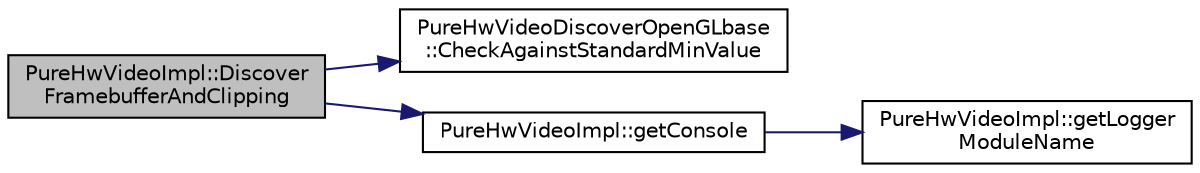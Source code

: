 digraph "PureHwVideoImpl::DiscoverFramebufferAndClipping"
{
 // LATEX_PDF_SIZE
  edge [fontname="Helvetica",fontsize="10",labelfontname="Helvetica",labelfontsize="10"];
  node [fontname="Helvetica",fontsize="10",shape=record];
  rankdir="LR";
  Node1 [label="PureHwVideoImpl::Discover\lFramebufferAndClipping",height=0.2,width=0.4,color="black", fillcolor="grey75", style="filled", fontcolor="black",tooltip="Query framebuffer and clipping details."];
  Node1 -> Node2 [color="midnightblue",fontsize="10",style="solid",fontname="Helvetica"];
  Node2 [label="PureHwVideoDiscoverOpenGLbase\l::CheckAgainstStandardMinValue",height=0.2,width=0.4,color="black", fillcolor="white", style="filled",URL="$class_pure_hw_video_discover_open_g_lbase.html#a3246dee68bcc5b5084b6095c3365864a",tooltip="Checks given value against given standard value."];
  Node1 -> Node3 [color="midnightblue",fontsize="10",style="solid",fontname="Helvetica"];
  Node3 [label="PureHwVideoImpl::getConsole",height=0.2,width=0.4,color="black", fillcolor="white", style="filled",URL="$class_pure_hw_video_impl.html#a7802e0a390c5e5141f29d7501443c4c0",tooltip="Returns access to console preset with logger module name as this class."];
  Node3 -> Node4 [color="midnightblue",fontsize="10",style="solid",fontname="Helvetica"];
  Node4 [label="PureHwVideoImpl::getLogger\lModuleName",height=0.2,width=0.4,color="black", fillcolor="white", style="filled",URL="$class_pure_hw_video_impl.html#a5bcc6bdf054e4c31881ba937f6c908f2",tooltip="Returns the logger module name of this class."];
}
